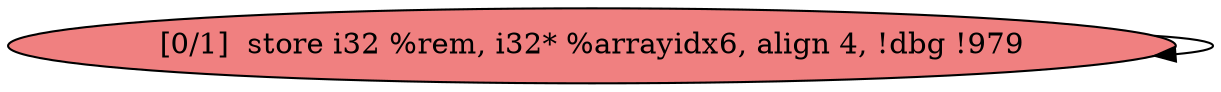 
digraph G {


node21 [fillcolor=lightcoral,label="[0/1]  store i32 %rem, i32* %arrayidx6, align 4, !dbg !979",shape=ellipse,style=filled ]

node21->node21 [ ]


}
